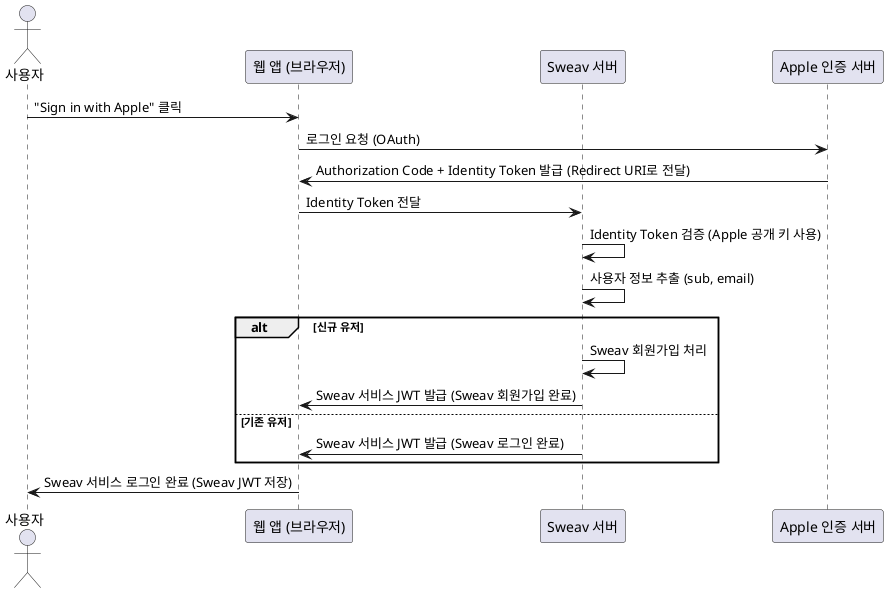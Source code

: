 @startuml
'https://plantuml.com/sequence-diagram

actor 사용자
participant "웹 앱 (브라우저)" as Client
participant "Sweav 서버" as Server
participant "Apple 인증 서버" as Apple

사용자 -> Client : "Sign in with Apple" 클릭
Client -> Apple : 로그인 요청 (OAuth)
Apple -> Client : Authorization Code + Identity Token 발급 (Redirect URI로 전달)
Client -> Server : Identity Token 전달

Server -> Server : Identity Token 검증 (Apple 공개 키 사용)
Server -> Server : 사용자 정보 추출 (sub, email)

alt 신규 유저
    Server -> Server : Sweav 회원가입 처리
    Server -> Client : Sweav 서비스 JWT 발급 (Sweav 회원가입 완료)
else 기존 유저
    Server -> Client : Sweav 서비스 JWT 발급 (Sweav 로그인 완료)
end

Client -> 사용자 : Sweav 서비스 로그인 완료 (Sweav JWT 저장)

@enduml
